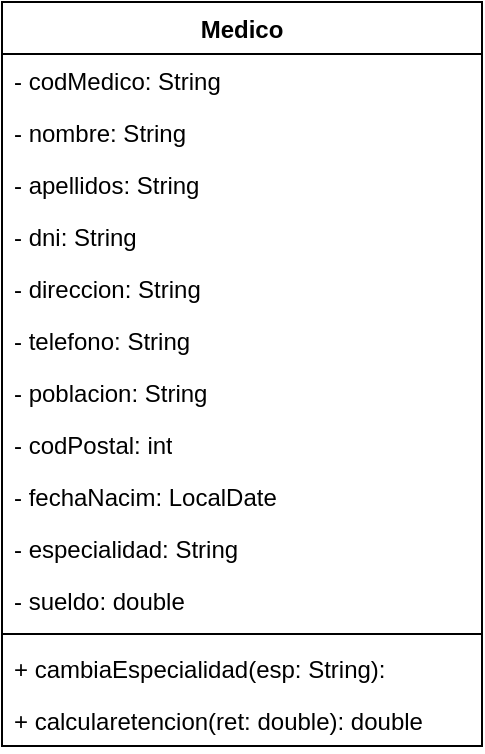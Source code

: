 <mxfile version="21.7.5" type="device">
  <diagram name="Página-1" id="2h3cY7L-DKI-n6dAmWLQ">
    <mxGraphModel dx="339" dy="394" grid="1" gridSize="10" guides="1" tooltips="1" connect="1" arrows="1" fold="1" page="1" pageScale="1" pageWidth="1169" pageHeight="827" math="0" shadow="0">
      <root>
        <mxCell id="0" />
        <mxCell id="1" parent="0" />
        <mxCell id="VMeNbgVTLIMOO5RaQ-dT-1" value="Medico" style="swimlane;fontStyle=1;align=center;verticalAlign=top;childLayout=stackLayout;horizontal=1;startSize=26;horizontalStack=0;resizeParent=1;resizeParentMax=0;resizeLast=0;collapsible=1;marginBottom=0;whiteSpace=wrap;html=1;" vertex="1" parent="1">
          <mxGeometry x="190" y="380" width="240" height="372" as="geometry" />
        </mxCell>
        <mxCell id="VMeNbgVTLIMOO5RaQ-dT-2" value="- codMedico: String" style="text;strokeColor=none;fillColor=none;align=left;verticalAlign=top;spacingLeft=4;spacingRight=4;overflow=hidden;rotatable=0;points=[[0,0.5],[1,0.5]];portConstraint=eastwest;whiteSpace=wrap;html=1;" vertex="1" parent="VMeNbgVTLIMOO5RaQ-dT-1">
          <mxGeometry y="26" width="240" height="26" as="geometry" />
        </mxCell>
        <mxCell id="VMeNbgVTLIMOO5RaQ-dT-5" value="- nombre: String" style="text;strokeColor=none;fillColor=none;align=left;verticalAlign=top;spacingLeft=4;spacingRight=4;overflow=hidden;rotatable=0;points=[[0,0.5],[1,0.5]];portConstraint=eastwest;whiteSpace=wrap;html=1;" vertex="1" parent="VMeNbgVTLIMOO5RaQ-dT-1">
          <mxGeometry y="52" width="240" height="26" as="geometry" />
        </mxCell>
        <mxCell id="VMeNbgVTLIMOO5RaQ-dT-6" value="- apellidos: String" style="text;strokeColor=none;fillColor=none;align=left;verticalAlign=top;spacingLeft=4;spacingRight=4;overflow=hidden;rotatable=0;points=[[0,0.5],[1,0.5]];portConstraint=eastwest;whiteSpace=wrap;html=1;" vertex="1" parent="VMeNbgVTLIMOO5RaQ-dT-1">
          <mxGeometry y="78" width="240" height="26" as="geometry" />
        </mxCell>
        <mxCell id="VMeNbgVTLIMOO5RaQ-dT-7" value="- dni: String" style="text;strokeColor=none;fillColor=none;align=left;verticalAlign=top;spacingLeft=4;spacingRight=4;overflow=hidden;rotatable=0;points=[[0,0.5],[1,0.5]];portConstraint=eastwest;whiteSpace=wrap;html=1;" vertex="1" parent="VMeNbgVTLIMOO5RaQ-dT-1">
          <mxGeometry y="104" width="240" height="26" as="geometry" />
        </mxCell>
        <mxCell id="VMeNbgVTLIMOO5RaQ-dT-8" value="- direccion: String" style="text;strokeColor=none;fillColor=none;align=left;verticalAlign=top;spacingLeft=4;spacingRight=4;overflow=hidden;rotatable=0;points=[[0,0.5],[1,0.5]];portConstraint=eastwest;whiteSpace=wrap;html=1;" vertex="1" parent="VMeNbgVTLIMOO5RaQ-dT-1">
          <mxGeometry y="130" width="240" height="26" as="geometry" />
        </mxCell>
        <mxCell id="VMeNbgVTLIMOO5RaQ-dT-9" value="- telefono: String" style="text;strokeColor=none;fillColor=none;align=left;verticalAlign=top;spacingLeft=4;spacingRight=4;overflow=hidden;rotatable=0;points=[[0,0.5],[1,0.5]];portConstraint=eastwest;whiteSpace=wrap;html=1;" vertex="1" parent="VMeNbgVTLIMOO5RaQ-dT-1">
          <mxGeometry y="156" width="240" height="26" as="geometry" />
        </mxCell>
        <mxCell id="VMeNbgVTLIMOO5RaQ-dT-10" value="- poblacion: String" style="text;strokeColor=none;fillColor=none;align=left;verticalAlign=top;spacingLeft=4;spacingRight=4;overflow=hidden;rotatable=0;points=[[0,0.5],[1,0.5]];portConstraint=eastwest;whiteSpace=wrap;html=1;" vertex="1" parent="VMeNbgVTLIMOO5RaQ-dT-1">
          <mxGeometry y="182" width="240" height="26" as="geometry" />
        </mxCell>
        <mxCell id="VMeNbgVTLIMOO5RaQ-dT-11" value="- codPostal: int" style="text;strokeColor=none;fillColor=none;align=left;verticalAlign=top;spacingLeft=4;spacingRight=4;overflow=hidden;rotatable=0;points=[[0,0.5],[1,0.5]];portConstraint=eastwest;whiteSpace=wrap;html=1;" vertex="1" parent="VMeNbgVTLIMOO5RaQ-dT-1">
          <mxGeometry y="208" width="240" height="26" as="geometry" />
        </mxCell>
        <mxCell id="VMeNbgVTLIMOO5RaQ-dT-12" value="- fechaNacim: LocalDate" style="text;strokeColor=none;fillColor=none;align=left;verticalAlign=top;spacingLeft=4;spacingRight=4;overflow=hidden;rotatable=0;points=[[0,0.5],[1,0.5]];portConstraint=eastwest;whiteSpace=wrap;html=1;" vertex="1" parent="VMeNbgVTLIMOO5RaQ-dT-1">
          <mxGeometry y="234" width="240" height="26" as="geometry" />
        </mxCell>
        <mxCell id="VMeNbgVTLIMOO5RaQ-dT-13" value="- especialidad: String" style="text;strokeColor=none;fillColor=none;align=left;verticalAlign=top;spacingLeft=4;spacingRight=4;overflow=hidden;rotatable=0;points=[[0,0.5],[1,0.5]];portConstraint=eastwest;whiteSpace=wrap;html=1;" vertex="1" parent="VMeNbgVTLIMOO5RaQ-dT-1">
          <mxGeometry y="260" width="240" height="26" as="geometry" />
        </mxCell>
        <mxCell id="VMeNbgVTLIMOO5RaQ-dT-14" value="- sueldo: double" style="text;strokeColor=none;fillColor=none;align=left;verticalAlign=top;spacingLeft=4;spacingRight=4;overflow=hidden;rotatable=0;points=[[0,0.5],[1,0.5]];portConstraint=eastwest;whiteSpace=wrap;html=1;" vertex="1" parent="VMeNbgVTLIMOO5RaQ-dT-1">
          <mxGeometry y="286" width="240" height="26" as="geometry" />
        </mxCell>
        <mxCell id="VMeNbgVTLIMOO5RaQ-dT-3" value="" style="line;strokeWidth=1;fillColor=none;align=left;verticalAlign=middle;spacingTop=-1;spacingLeft=3;spacingRight=3;rotatable=0;labelPosition=right;points=[];portConstraint=eastwest;strokeColor=inherit;" vertex="1" parent="VMeNbgVTLIMOO5RaQ-dT-1">
          <mxGeometry y="312" width="240" height="8" as="geometry" />
        </mxCell>
        <mxCell id="VMeNbgVTLIMOO5RaQ-dT-4" value="+ cambiaEspecialidad(esp: String):" style="text;strokeColor=none;fillColor=none;align=left;verticalAlign=top;spacingLeft=4;spacingRight=4;overflow=hidden;rotatable=0;points=[[0,0.5],[1,0.5]];portConstraint=eastwest;whiteSpace=wrap;html=1;" vertex="1" parent="VMeNbgVTLIMOO5RaQ-dT-1">
          <mxGeometry y="320" width="240" height="26" as="geometry" />
        </mxCell>
        <mxCell id="VMeNbgVTLIMOO5RaQ-dT-15" value="+ calcularetencion(ret: double): double" style="text;strokeColor=none;fillColor=none;align=left;verticalAlign=top;spacingLeft=4;spacingRight=4;overflow=hidden;rotatable=0;points=[[0,0.5],[1,0.5]];portConstraint=eastwest;whiteSpace=wrap;html=1;" vertex="1" parent="VMeNbgVTLIMOO5RaQ-dT-1">
          <mxGeometry y="346" width="240" height="26" as="geometry" />
        </mxCell>
      </root>
    </mxGraphModel>
  </diagram>
</mxfile>
